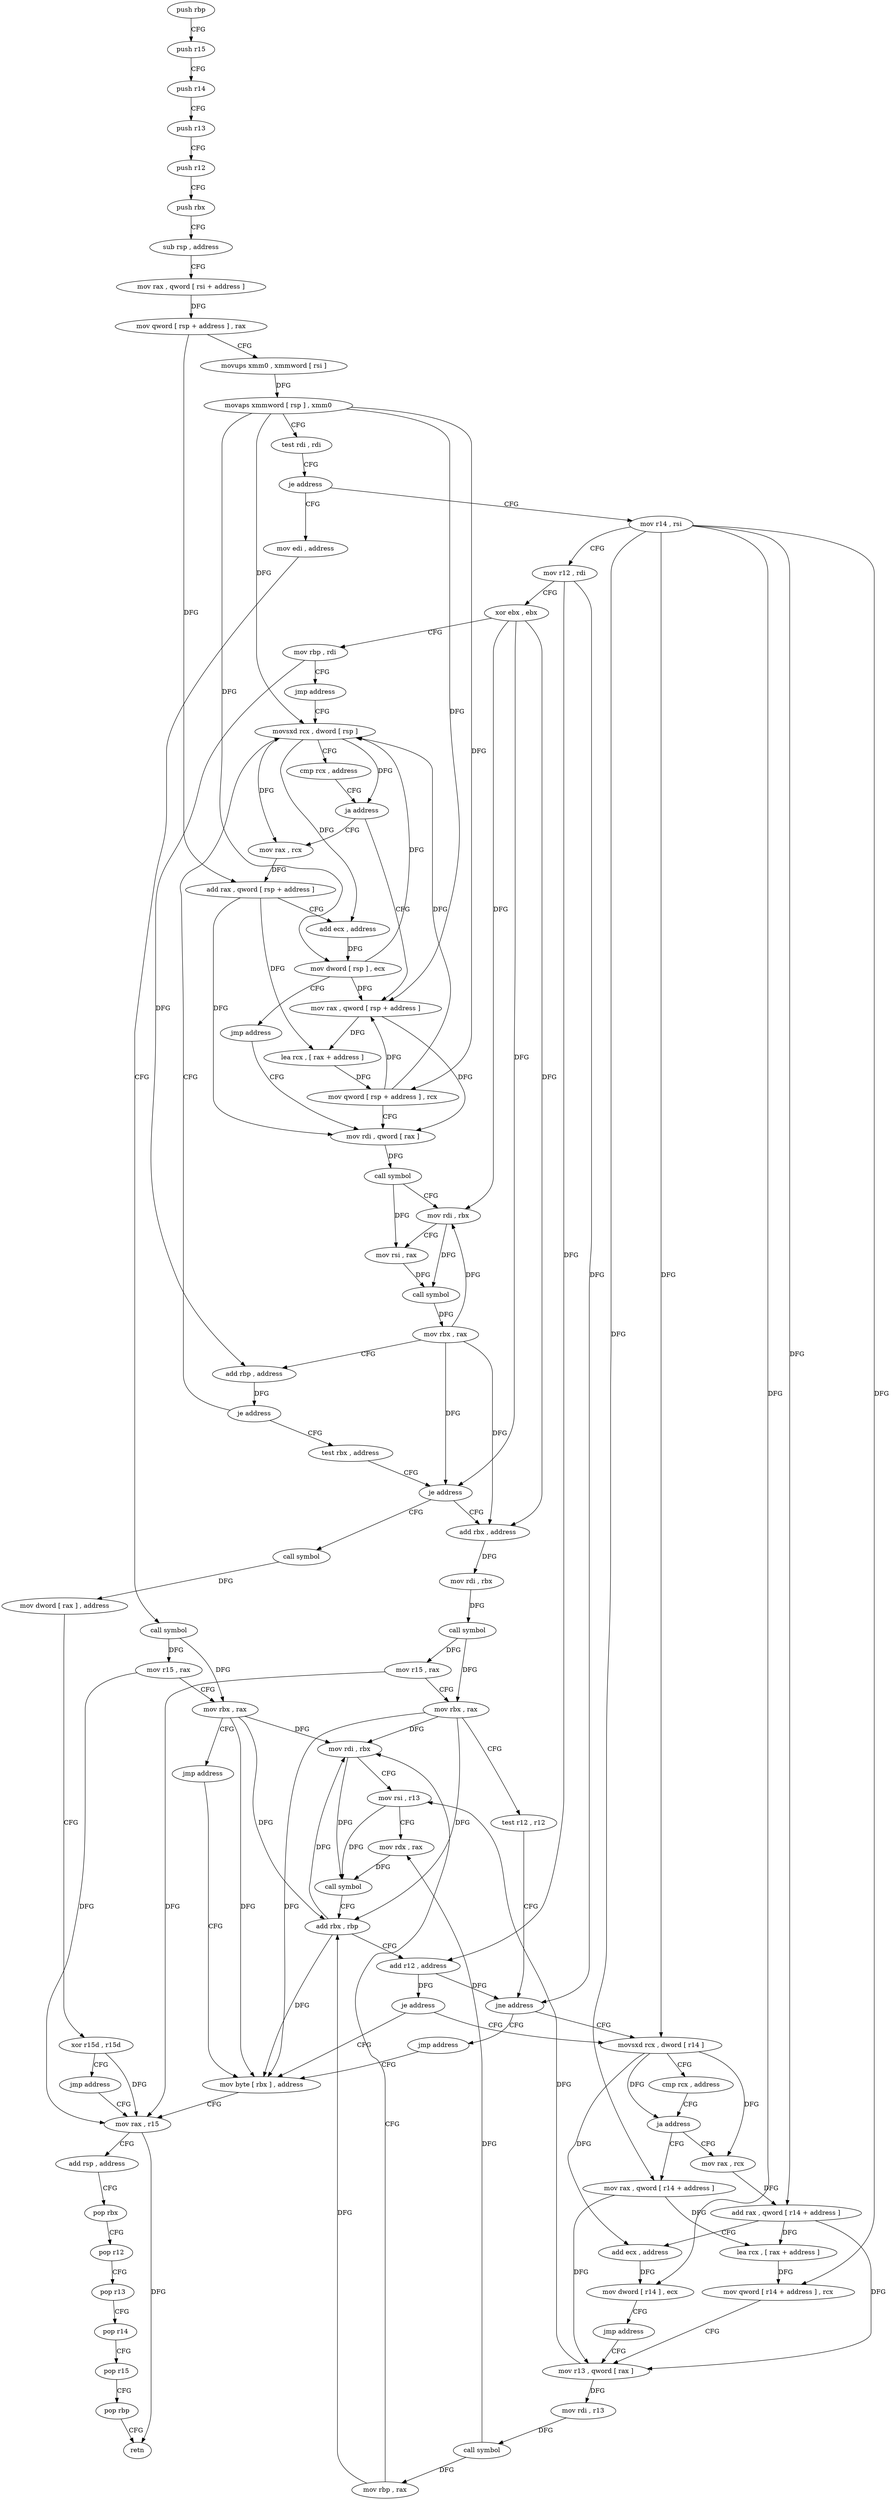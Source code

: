 digraph "func" {
"4216240" [label = "push rbp" ]
"4216241" [label = "push r15" ]
"4216243" [label = "push r14" ]
"4216245" [label = "push r13" ]
"4216247" [label = "push r12" ]
"4216249" [label = "push rbx" ]
"4216250" [label = "sub rsp , address" ]
"4216254" [label = "mov rax , qword [ rsi + address ]" ]
"4216258" [label = "mov qword [ rsp + address ] , rax" ]
"4216263" [label = "movups xmm0 , xmmword [ rsi ]" ]
"4216266" [label = "movaps xmmword [ rsp ] , xmm0" ]
"4216270" [label = "test rdi , rdi" ]
"4216273" [label = "je address" ]
"4216381" [label = "mov edi , address" ]
"4216275" [label = "mov r14 , rsi" ]
"4216386" [label = "call symbol" ]
"4216391" [label = "mov r15 , rax" ]
"4216394" [label = "mov rbx , rax" ]
"4216397" [label = "jmp address" ]
"4216505" [label = "mov byte [ rbx ] , address" ]
"4216278" [label = "mov r12 , rdi" ]
"4216281" [label = "xor ebx , ebx" ]
"4216283" [label = "mov rbp , rdi" ]
"4216286" [label = "jmp address" ]
"4216330" [label = "movsxd rcx , dword [ rsp ]" ]
"4216508" [label = "mov rax , r15" ]
"4216334" [label = "cmp rcx , address" ]
"4216338" [label = "ja address" ]
"4216288" [label = "mov rax , qword [ rsp + address ]" ]
"4216340" [label = "mov rax , rcx" ]
"4216293" [label = "lea rcx , [ rax + address ]" ]
"4216297" [label = "mov qword [ rsp + address ] , rcx" ]
"4216302" [label = "mov rdi , qword [ rax ]" ]
"4216343" [label = "add rax , qword [ rsp + address ]" ]
"4216348" [label = "add ecx , address" ]
"4216351" [label = "mov dword [ rsp ] , ecx" ]
"4216354" [label = "jmp address" ]
"4216356" [label = "test rbx , address" ]
"4216363" [label = "je address" ]
"4216399" [label = "add rbx , address" ]
"4216365" [label = "call symbol" ]
"4216305" [label = "call symbol" ]
"4216310" [label = "mov rdi , rbx" ]
"4216313" [label = "mov rsi , rax" ]
"4216316" [label = "call symbol" ]
"4216321" [label = "mov rbx , rax" ]
"4216324" [label = "add rbp , address" ]
"4216328" [label = "je address" ]
"4216403" [label = "mov rdi , rbx" ]
"4216406" [label = "call symbol" ]
"4216411" [label = "mov r15 , rax" ]
"4216414" [label = "mov rbx , rax" ]
"4216417" [label = "test r12 , r12" ]
"4216420" [label = "jne address" ]
"4216481" [label = "movsxd rcx , dword [ r14 ]" ]
"4216422" [label = "jmp address" ]
"4216370" [label = "mov dword [ rax ] , address" ]
"4216376" [label = "xor r15d , r15d" ]
"4216379" [label = "jmp address" ]
"4216484" [label = "cmp rcx , address" ]
"4216488" [label = "ja address" ]
"4216432" [label = "mov rax , qword [ r14 + address ]" ]
"4216490" [label = "mov rax , rcx" ]
"4216511" [label = "add rsp , address" ]
"4216515" [label = "pop rbx" ]
"4216516" [label = "pop r12" ]
"4216518" [label = "pop r13" ]
"4216520" [label = "pop r14" ]
"4216522" [label = "pop r15" ]
"4216524" [label = "pop rbp" ]
"4216525" [label = "retn" ]
"4216436" [label = "lea rcx , [ rax + address ]" ]
"4216440" [label = "mov qword [ r14 + address ] , rcx" ]
"4216444" [label = "mov r13 , qword [ rax ]" ]
"4216493" [label = "add rax , qword [ r14 + address ]" ]
"4216497" [label = "add ecx , address" ]
"4216500" [label = "mov dword [ r14 ] , ecx" ]
"4216503" [label = "jmp address" ]
"4216447" [label = "mov rdi , r13" ]
"4216450" [label = "call symbol" ]
"4216455" [label = "mov rbp , rax" ]
"4216458" [label = "mov rdi , rbx" ]
"4216461" [label = "mov rsi , r13" ]
"4216464" [label = "mov rdx , rax" ]
"4216467" [label = "call symbol" ]
"4216472" [label = "add rbx , rbp" ]
"4216475" [label = "add r12 , address" ]
"4216479" [label = "je address" ]
"4216240" -> "4216241" [ label = "CFG" ]
"4216241" -> "4216243" [ label = "CFG" ]
"4216243" -> "4216245" [ label = "CFG" ]
"4216245" -> "4216247" [ label = "CFG" ]
"4216247" -> "4216249" [ label = "CFG" ]
"4216249" -> "4216250" [ label = "CFG" ]
"4216250" -> "4216254" [ label = "CFG" ]
"4216254" -> "4216258" [ label = "DFG" ]
"4216258" -> "4216263" [ label = "CFG" ]
"4216258" -> "4216343" [ label = "DFG" ]
"4216263" -> "4216266" [ label = "DFG" ]
"4216266" -> "4216270" [ label = "CFG" ]
"4216266" -> "4216330" [ label = "DFG" ]
"4216266" -> "4216288" [ label = "DFG" ]
"4216266" -> "4216297" [ label = "DFG" ]
"4216266" -> "4216351" [ label = "DFG" ]
"4216270" -> "4216273" [ label = "CFG" ]
"4216273" -> "4216381" [ label = "CFG" ]
"4216273" -> "4216275" [ label = "CFG" ]
"4216381" -> "4216386" [ label = "CFG" ]
"4216275" -> "4216278" [ label = "CFG" ]
"4216275" -> "4216481" [ label = "DFG" ]
"4216275" -> "4216432" [ label = "DFG" ]
"4216275" -> "4216440" [ label = "DFG" ]
"4216275" -> "4216493" [ label = "DFG" ]
"4216275" -> "4216500" [ label = "DFG" ]
"4216386" -> "4216391" [ label = "DFG" ]
"4216386" -> "4216394" [ label = "DFG" ]
"4216391" -> "4216394" [ label = "CFG" ]
"4216391" -> "4216508" [ label = "DFG" ]
"4216394" -> "4216397" [ label = "CFG" ]
"4216394" -> "4216505" [ label = "DFG" ]
"4216394" -> "4216458" [ label = "DFG" ]
"4216394" -> "4216472" [ label = "DFG" ]
"4216397" -> "4216505" [ label = "CFG" ]
"4216505" -> "4216508" [ label = "CFG" ]
"4216278" -> "4216281" [ label = "CFG" ]
"4216278" -> "4216420" [ label = "DFG" ]
"4216278" -> "4216475" [ label = "DFG" ]
"4216281" -> "4216283" [ label = "CFG" ]
"4216281" -> "4216310" [ label = "DFG" ]
"4216281" -> "4216363" [ label = "DFG" ]
"4216281" -> "4216399" [ label = "DFG" ]
"4216283" -> "4216286" [ label = "CFG" ]
"4216283" -> "4216324" [ label = "DFG" ]
"4216286" -> "4216330" [ label = "CFG" ]
"4216330" -> "4216334" [ label = "CFG" ]
"4216330" -> "4216338" [ label = "DFG" ]
"4216330" -> "4216340" [ label = "DFG" ]
"4216330" -> "4216348" [ label = "DFG" ]
"4216508" -> "4216511" [ label = "CFG" ]
"4216508" -> "4216525" [ label = "DFG" ]
"4216334" -> "4216338" [ label = "CFG" ]
"4216338" -> "4216288" [ label = "CFG" ]
"4216338" -> "4216340" [ label = "CFG" ]
"4216288" -> "4216293" [ label = "DFG" ]
"4216288" -> "4216302" [ label = "DFG" ]
"4216340" -> "4216343" [ label = "DFG" ]
"4216293" -> "4216297" [ label = "DFG" ]
"4216297" -> "4216302" [ label = "CFG" ]
"4216297" -> "4216330" [ label = "DFG" ]
"4216297" -> "4216288" [ label = "DFG" ]
"4216302" -> "4216305" [ label = "DFG" ]
"4216343" -> "4216348" [ label = "CFG" ]
"4216343" -> "4216293" [ label = "DFG" ]
"4216343" -> "4216302" [ label = "DFG" ]
"4216348" -> "4216351" [ label = "DFG" ]
"4216351" -> "4216354" [ label = "CFG" ]
"4216351" -> "4216330" [ label = "DFG" ]
"4216351" -> "4216288" [ label = "DFG" ]
"4216354" -> "4216302" [ label = "CFG" ]
"4216356" -> "4216363" [ label = "CFG" ]
"4216363" -> "4216399" [ label = "CFG" ]
"4216363" -> "4216365" [ label = "CFG" ]
"4216399" -> "4216403" [ label = "DFG" ]
"4216365" -> "4216370" [ label = "DFG" ]
"4216305" -> "4216310" [ label = "CFG" ]
"4216305" -> "4216313" [ label = "DFG" ]
"4216310" -> "4216313" [ label = "CFG" ]
"4216310" -> "4216316" [ label = "DFG" ]
"4216313" -> "4216316" [ label = "DFG" ]
"4216316" -> "4216321" [ label = "DFG" ]
"4216321" -> "4216324" [ label = "CFG" ]
"4216321" -> "4216310" [ label = "DFG" ]
"4216321" -> "4216363" [ label = "DFG" ]
"4216321" -> "4216399" [ label = "DFG" ]
"4216324" -> "4216328" [ label = "DFG" ]
"4216328" -> "4216356" [ label = "CFG" ]
"4216328" -> "4216330" [ label = "CFG" ]
"4216403" -> "4216406" [ label = "DFG" ]
"4216406" -> "4216411" [ label = "DFG" ]
"4216406" -> "4216414" [ label = "DFG" ]
"4216411" -> "4216414" [ label = "CFG" ]
"4216411" -> "4216508" [ label = "DFG" ]
"4216414" -> "4216417" [ label = "CFG" ]
"4216414" -> "4216505" [ label = "DFG" ]
"4216414" -> "4216458" [ label = "DFG" ]
"4216414" -> "4216472" [ label = "DFG" ]
"4216417" -> "4216420" [ label = "CFG" ]
"4216420" -> "4216481" [ label = "CFG" ]
"4216420" -> "4216422" [ label = "CFG" ]
"4216481" -> "4216484" [ label = "CFG" ]
"4216481" -> "4216488" [ label = "DFG" ]
"4216481" -> "4216490" [ label = "DFG" ]
"4216481" -> "4216497" [ label = "DFG" ]
"4216422" -> "4216505" [ label = "CFG" ]
"4216370" -> "4216376" [ label = "CFG" ]
"4216376" -> "4216379" [ label = "CFG" ]
"4216376" -> "4216508" [ label = "DFG" ]
"4216379" -> "4216508" [ label = "CFG" ]
"4216484" -> "4216488" [ label = "CFG" ]
"4216488" -> "4216432" [ label = "CFG" ]
"4216488" -> "4216490" [ label = "CFG" ]
"4216432" -> "4216436" [ label = "DFG" ]
"4216432" -> "4216444" [ label = "DFG" ]
"4216490" -> "4216493" [ label = "DFG" ]
"4216511" -> "4216515" [ label = "CFG" ]
"4216515" -> "4216516" [ label = "CFG" ]
"4216516" -> "4216518" [ label = "CFG" ]
"4216518" -> "4216520" [ label = "CFG" ]
"4216520" -> "4216522" [ label = "CFG" ]
"4216522" -> "4216524" [ label = "CFG" ]
"4216524" -> "4216525" [ label = "CFG" ]
"4216436" -> "4216440" [ label = "DFG" ]
"4216440" -> "4216444" [ label = "CFG" ]
"4216444" -> "4216447" [ label = "DFG" ]
"4216444" -> "4216461" [ label = "DFG" ]
"4216493" -> "4216497" [ label = "CFG" ]
"4216493" -> "4216436" [ label = "DFG" ]
"4216493" -> "4216444" [ label = "DFG" ]
"4216497" -> "4216500" [ label = "DFG" ]
"4216500" -> "4216503" [ label = "CFG" ]
"4216503" -> "4216444" [ label = "CFG" ]
"4216447" -> "4216450" [ label = "DFG" ]
"4216450" -> "4216455" [ label = "DFG" ]
"4216450" -> "4216464" [ label = "DFG" ]
"4216455" -> "4216458" [ label = "CFG" ]
"4216455" -> "4216472" [ label = "DFG" ]
"4216458" -> "4216461" [ label = "CFG" ]
"4216458" -> "4216467" [ label = "DFG" ]
"4216461" -> "4216464" [ label = "CFG" ]
"4216461" -> "4216467" [ label = "DFG" ]
"4216464" -> "4216467" [ label = "DFG" ]
"4216467" -> "4216472" [ label = "CFG" ]
"4216472" -> "4216475" [ label = "CFG" ]
"4216472" -> "4216505" [ label = "DFG" ]
"4216472" -> "4216458" [ label = "DFG" ]
"4216475" -> "4216479" [ label = "DFG" ]
"4216475" -> "4216420" [ label = "DFG" ]
"4216479" -> "4216505" [ label = "CFG" ]
"4216479" -> "4216481" [ label = "CFG" ]
}

